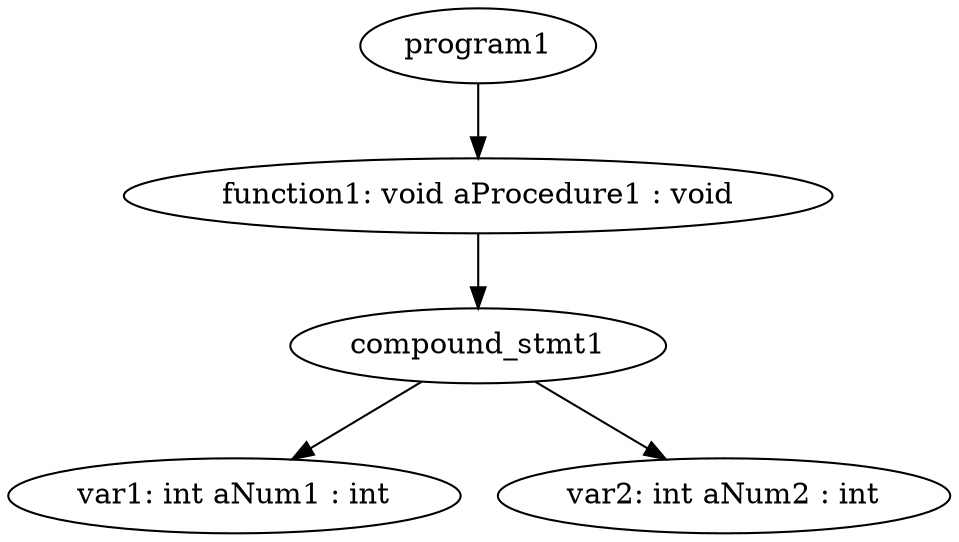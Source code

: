 digraph G {
	"program1" -> "function1: void aProcedure1 : void"
	"function1: void aProcedure1 : void" -> "compound_stmt1"
	"compound_stmt1" -> "var1: int aNum1 : int"
	"compound_stmt1" -> "var2: int aNum2 : int"
}